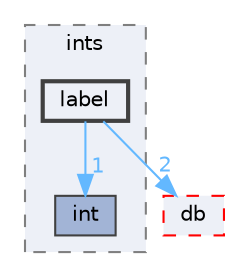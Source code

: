 digraph "src/OpenFOAM/primitives/ints/label"
{
 // LATEX_PDF_SIZE
  bgcolor="transparent";
  edge [fontname=Helvetica,fontsize=10,labelfontname=Helvetica,labelfontsize=10];
  node [fontname=Helvetica,fontsize=10,shape=box,height=0.2,width=0.4];
  compound=true
  subgraph clusterdir_086c067a0e64eeb439d30ae0c44248d8 {
    graph [ bgcolor="#edf0f7", pencolor="grey50", label="ints", fontname=Helvetica,fontsize=10 style="filled,dashed", URL="dir_086c067a0e64eeb439d30ae0c44248d8.html",tooltip=""]
  dir_dd8100e19a337b29f44c95e3303ef961 [label="int", fillcolor="#a2b4d6", color="grey25", style="filled", URL="dir_dd8100e19a337b29f44c95e3303ef961.html",tooltip=""];
  dir_2302b517842d451d321aaa19c73aa23e [label="label", fillcolor="#edf0f7", color="grey25", style="filled,bold", URL="dir_2302b517842d451d321aaa19c73aa23e.html",tooltip=""];
  }
  dir_63c634f7a7cfd679ac26c67fb30fc32f [label="db", fillcolor="#edf0f7", color="red", style="filled,dashed", URL="dir_63c634f7a7cfd679ac26c67fb30fc32f.html",tooltip=""];
  dir_2302b517842d451d321aaa19c73aa23e->dir_63c634f7a7cfd679ac26c67fb30fc32f [headlabel="2", labeldistance=1.5 headhref="dir_002058_000817.html" href="dir_002058_000817.html" color="steelblue1" fontcolor="steelblue1"];
  dir_2302b517842d451d321aaa19c73aa23e->dir_dd8100e19a337b29f44c95e3303ef961 [headlabel="1", labeldistance=1.5 headhref="dir_002058_001875.html" href="dir_002058_001875.html" color="steelblue1" fontcolor="steelblue1"];
}
